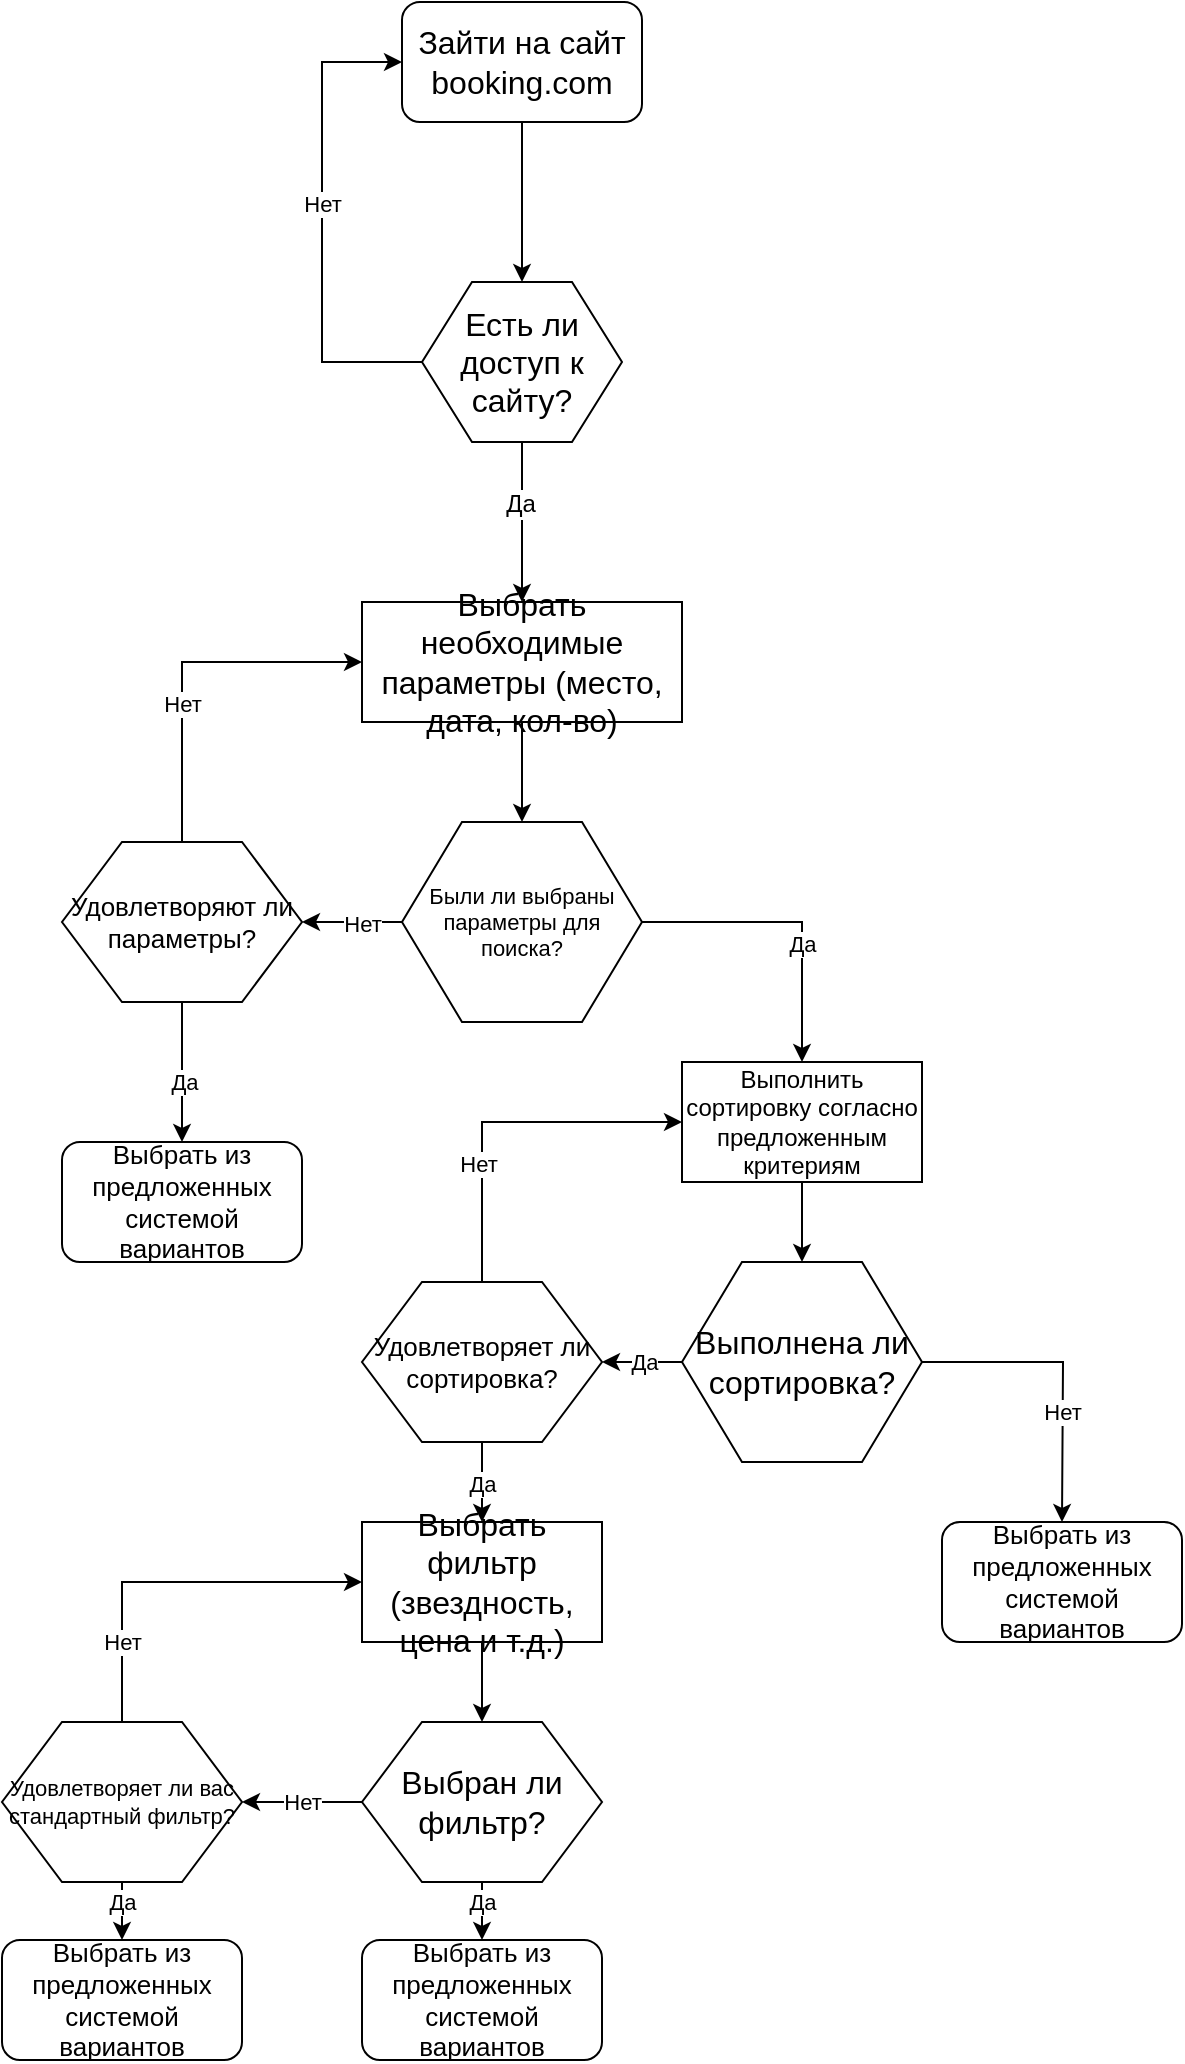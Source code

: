 
<mxfile version="12.7.8" type="device"><diagram id="CUYjsnpfsh0Qy_8dl6Cf" name="Page-1"><mxGraphModel dx="1616" dy="916" grid="1" gridSize="10" guides="1" tooltips="1" connect="1" arrows="1" fold="1" page="1" pageScale="1" pageWidth="827" pageHeight="1169" math="0" shadow="0"><root><mxCell id="0"/><mxCell id="1" parent="0"/><mxCell id="UfykjnvfkmDu8E0ChJ6e-3" value="" style="edgeStyle=orthogonalEdgeStyle;rounded=0;orthogonalLoop=1;jettySize=auto;html=1;" edge="1" parent="1" source="UfykjnvfkmDu8E0ChJ6e-1"><mxGeometry relative="1" as="geometry"><mxPoint x="400" y="190" as="targetPoint"/></mxGeometry></mxCell><mxCell id="UfykjnvfkmDu8E0ChJ6e-1" value="&lt;span lang=&quot;RU&quot; style=&quot;font-size: 12.0pt ; font-family: &amp;#34;isocpeur&amp;#34; , sans-serif&quot;&gt;Зайти на сайт &lt;/span&gt;&lt;span style=&quot;font-size: 12.0pt ; font-family: &amp;#34;isocpeur&amp;#34; , sans-serif&quot;&gt;booking.com&lt;/span&gt;" style="rounded=1;whiteSpace=wrap;html=1;" vertex="1" parent="1"><mxGeometry x="340" y="50" width="120" height="60" as="geometry"/></mxCell><mxCell id="UfykjnvfkmDu8E0ChJ6e-10" style="edgeStyle=orthogonalEdgeStyle;rounded=0;orthogonalLoop=1;jettySize=auto;html=1;entryX=0.5;entryY=0;entryDx=0;entryDy=0;" edge="1" parent="1" source="UfykjnvfkmDu8E0ChJ6e-5" target="UfykjnvfkmDu8E0ChJ6e-9"><mxGeometry relative="1" as="geometry"/></mxCell><mxCell id="UfykjnvfkmDu8E0ChJ6e-11" value="Да" style="text;html=1;align=center;verticalAlign=middle;resizable=0;points=[];labelBackgroundColor=#ffffff;" vertex="1" connectable="0" parent="UfykjnvfkmDu8E0ChJ6e-10"><mxGeometry x="-0.239" y="-1" relative="1" as="geometry"><mxPoint as="offset"/></mxGeometry></mxCell><mxCell id="UfykjnvfkmDu8E0ChJ6e-73" style="edgeStyle=orthogonalEdgeStyle;rounded=0;orthogonalLoop=1;jettySize=auto;html=1;exitX=0;exitY=0.5;exitDx=0;exitDy=0;entryX=0;entryY=0.5;entryDx=0;entryDy=0;fontSize=11;" edge="1" parent="1" source="UfykjnvfkmDu8E0ChJ6e-5" target="UfykjnvfkmDu8E0ChJ6e-1"><mxGeometry relative="1" as="geometry"><Array as="points"><mxPoint x="300" y="230"/><mxPoint x="300" y="80"/></Array></mxGeometry></mxCell><mxCell id="UfykjnvfkmDu8E0ChJ6e-74" value="Нет" style="text;html=1;align=center;verticalAlign=middle;resizable=0;points=[];labelBackgroundColor=#ffffff;fontSize=11;" vertex="1" connectable="0" parent="UfykjnvfkmDu8E0ChJ6e-73"><mxGeometry x="-0.112" y="-2" relative="1" as="geometry"><mxPoint x="-2" y="-22.94" as="offset"/></mxGeometry></mxCell><mxCell id="UfykjnvfkmDu8E0ChJ6e-5" value="&lt;span lang=&quot;ru&quot; style=&quot;font-size: 12.0pt ; font-family: &amp;#34;isocpeur&amp;#34; , sans-serif&quot;&gt;Есть ли доступ к сайту?&lt;/span&gt;" style="shape=hexagon;perimeter=hexagonPerimeter2;whiteSpace=wrap;html=1;" vertex="1" parent="1"><mxGeometry x="350" y="190" width="100" height="80" as="geometry"/></mxCell><mxCell id="UfykjnvfkmDu8E0ChJ6e-14" style="edgeStyle=orthogonalEdgeStyle;rounded=0;orthogonalLoop=1;jettySize=auto;html=1;entryX=0.5;entryY=0;entryDx=0;entryDy=0;fontSize=11;" edge="1" parent="1" source="UfykjnvfkmDu8E0ChJ6e-9" target="UfykjnvfkmDu8E0ChJ6e-13"><mxGeometry relative="1" as="geometry"/></mxCell><mxCell id="UfykjnvfkmDu8E0ChJ6e-9" value="&lt;span lang=&quot;ru&quot; style=&quot;font-size: 12.0pt ; font-family: &amp;#34;isocpeur&amp;#34; , sans-serif&quot;&gt;Выбрать необходимые параметры (место, дата, кол-во)&lt;/span&gt;" style="rounded=0;whiteSpace=wrap;html=1;" vertex="1" parent="1"><mxGeometry x="320" y="350" width="160" height="60" as="geometry"/></mxCell><mxCell id="UfykjnvfkmDu8E0ChJ6e-19" style="edgeStyle=orthogonalEdgeStyle;rounded=0;orthogonalLoop=1;jettySize=auto;html=1;exitX=1;exitY=0.5;exitDx=0;exitDy=0;entryX=0.5;entryY=0;entryDx=0;entryDy=0;fontSize=11;" edge="1" parent="1" source="UfykjnvfkmDu8E0ChJ6e-13" target="UfykjnvfkmDu8E0ChJ6e-18"><mxGeometry relative="1" as="geometry"/></mxCell><mxCell id="UfykjnvfkmDu8E0ChJ6e-20" value="Да" style="text;html=1;align=center;verticalAlign=middle;resizable=0;points=[];labelBackgroundColor=#ffffff;fontSize=11;" vertex="1" connectable="0" parent="UfykjnvfkmDu8E0ChJ6e-19"><mxGeometry x="0.067" y="-11" relative="1" as="geometry"><mxPoint x="11" y="11" as="offset"/></mxGeometry></mxCell><mxCell id="UfykjnvfkmDu8E0ChJ6e-35" style="edgeStyle=orthogonalEdgeStyle;rounded=0;orthogonalLoop=1;jettySize=auto;html=1;exitX=0;exitY=0.5;exitDx=0;exitDy=0;entryX=1;entryY=0.5;entryDx=0;entryDy=0;fontSize=11;" edge="1" parent="1" source="UfykjnvfkmDu8E0ChJ6e-13"><mxGeometry relative="1" as="geometry"><mxPoint x="290" y="510" as="targetPoint"/></mxGeometry></mxCell><mxCell id="UfykjnvfkmDu8E0ChJ6e-36" value="Нет" style="text;html=1;align=center;verticalAlign=middle;resizable=0;points=[];labelBackgroundColor=#ffffff;fontSize=11;" vertex="1" connectable="0" parent="UfykjnvfkmDu8E0ChJ6e-35"><mxGeometry x="0.307" relative="1" as="geometry"><mxPoint x="12.67" as="offset"/></mxGeometry></mxCell><mxCell id="UfykjnvfkmDu8E0ChJ6e-13" value="&lt;span lang=&quot;ru&quot; style=&quot;font-size: 11px; font-family: isocpeur, sans-serif;&quot;&gt;Были ли выбраны параметры для поиска?&lt;/span&gt;" style="shape=hexagon;perimeter=hexagonPerimeter2;whiteSpace=wrap;html=1;fontSize=11;" vertex="1" parent="1"><mxGeometry x="340" y="460" width="120" height="100" as="geometry"/></mxCell><mxCell id="UfykjnvfkmDu8E0ChJ6e-22" style="edgeStyle=orthogonalEdgeStyle;rounded=0;orthogonalLoop=1;jettySize=auto;html=1;exitX=0.5;exitY=1;exitDx=0;exitDy=0;entryX=0.5;entryY=0;entryDx=0;entryDy=0;fontSize=11;" edge="1" parent="1" source="UfykjnvfkmDu8E0ChJ6e-18" target="UfykjnvfkmDu8E0ChJ6e-21"><mxGeometry relative="1" as="geometry"/></mxCell><mxCell id="UfykjnvfkmDu8E0ChJ6e-18" value="&lt;span lang=&quot;ru&quot; style=&quot;font-size: 12px ; font-family: &amp;#34;isocpeur&amp;#34; , sans-serif&quot;&gt;Выполнить сортировку согласно предложенным критериям&lt;/span&gt;" style="rounded=0;whiteSpace=wrap;html=1;fontSize=11;" vertex="1" parent="1"><mxGeometry x="480" y="580" width="120" height="60" as="geometry"/></mxCell><mxCell id="UfykjnvfkmDu8E0ChJ6e-27" style="edgeStyle=orthogonalEdgeStyle;rounded=0;orthogonalLoop=1;jettySize=auto;html=1;exitX=1;exitY=0.5;exitDx=0;exitDy=0;entryX=0.5;entryY=0;entryDx=0;entryDy=0;fontSize=11;" edge="1" parent="1" source="UfykjnvfkmDu8E0ChJ6e-21"><mxGeometry relative="1" as="geometry"><mxPoint x="670" y="810" as="targetPoint"/></mxGeometry></mxCell><mxCell id="UfykjnvfkmDu8E0ChJ6e-29" value="Нет" style="text;html=1;align=center;verticalAlign=middle;resizable=0;points=[];labelBackgroundColor=#ffffff;fontSize=11;" vertex="1" connectable="0" parent="UfykjnvfkmDu8E0ChJ6e-27"><mxGeometry x="-0.076" y="-25" relative="1" as="geometry"><mxPoint as="offset"/></mxGeometry></mxCell><mxCell id="UfykjnvfkmDu8E0ChJ6e-42" style="edgeStyle=orthogonalEdgeStyle;rounded=0;orthogonalLoop=1;jettySize=auto;html=1;exitX=0;exitY=0.5;exitDx=0;exitDy=0;entryX=1;entryY=0.5;entryDx=0;entryDy=0;fontSize=11;" edge="1" parent="1" source="UfykjnvfkmDu8E0ChJ6e-21" target="UfykjnvfkmDu8E0ChJ6e-41"><mxGeometry relative="1" as="geometry"><Array as="points"><mxPoint x="480" y="730"/><mxPoint x="480" y="730"/></Array></mxGeometry></mxCell><mxCell id="UfykjnvfkmDu8E0ChJ6e-44" value="Да" style="text;html=1;align=center;verticalAlign=middle;resizable=0;points=[];labelBackgroundColor=#ffffff;fontSize=11;" vertex="1" connectable="0" parent="UfykjnvfkmDu8E0ChJ6e-42"><mxGeometry x="-0.708" relative="1" as="geometry"><mxPoint x="-13.33" as="offset"/></mxGeometry></mxCell><mxCell id="UfykjnvfkmDu8E0ChJ6e-21" value="&lt;span lang=&quot;ru&quot; style=&quot;font-size: 12.0pt ; font-family: &amp;#34;isocpeur&amp;#34; , sans-serif&quot;&gt;Выполнена ли сортировка?&lt;/span&gt;" style="shape=hexagon;perimeter=hexagonPerimeter2;whiteSpace=wrap;html=1;fontSize=11;" vertex="1" parent="1"><mxGeometry x="480" y="680" width="120" height="100" as="geometry"/></mxCell><mxCell id="UfykjnvfkmDu8E0ChJ6e-51" style="edgeStyle=orthogonalEdgeStyle;rounded=0;orthogonalLoop=1;jettySize=auto;html=1;exitX=0.5;exitY=1;exitDx=0;exitDy=0;entryX=0.5;entryY=0;entryDx=0;entryDy=0;fontSize=11;" edge="1" parent="1" source="UfykjnvfkmDu8E0ChJ6e-23" target="UfykjnvfkmDu8E0ChJ6e-50"><mxGeometry relative="1" as="geometry"/></mxCell><mxCell id="UfykjnvfkmDu8E0ChJ6e-23" value="&lt;span lang=&quot;ru&quot; style=&quot;font-size: 12.0pt ; font-family: &amp;#34;isocpeur&amp;#34; , sans-serif&quot;&gt;Выбрать фильтр (звездность, цена и т.д.)&lt;/span&gt;" style="rounded=0;whiteSpace=wrap;html=1;fontSize=11;" vertex="1" parent="1"><mxGeometry x="320" y="810" width="120" height="60" as="geometry"/></mxCell><mxCell id="UfykjnvfkmDu8E0ChJ6e-33" style="edgeStyle=orthogonalEdgeStyle;rounded=0;orthogonalLoop=1;jettySize=auto;html=1;exitX=0.5;exitY=1;exitDx=0;exitDy=0;entryX=0.5;entryY=0;entryDx=0;entryDy=0;fontSize=11;" edge="1" parent="1"><mxGeometry relative="1" as="geometry"><mxPoint x="230" y="540" as="sourcePoint"/><mxPoint x="230" y="620" as="targetPoint"/></mxGeometry></mxCell><mxCell id="UfykjnvfkmDu8E0ChJ6e-38" value="Да" style="text;html=1;align=center;verticalAlign=middle;resizable=0;points=[];labelBackgroundColor=#ffffff;fontSize=11;" vertex="1" connectable="0" parent="UfykjnvfkmDu8E0ChJ6e-33"><mxGeometry x="0.239" y="1" relative="1" as="geometry"><mxPoint as="offset"/></mxGeometry></mxCell><mxCell id="UfykjnvfkmDu8E0ChJ6e-39" style="edgeStyle=orthogonalEdgeStyle;rounded=0;orthogonalLoop=1;jettySize=auto;html=1;exitX=0.5;exitY=0;exitDx=0;exitDy=0;entryX=0;entryY=0.5;entryDx=0;entryDy=0;fontSize=11;" edge="1" parent="1" source="UfykjnvfkmDu8E0ChJ6e-37" target="UfykjnvfkmDu8E0ChJ6e-9"><mxGeometry relative="1" as="geometry"/></mxCell><mxCell id="UfykjnvfkmDu8E0ChJ6e-40" value="Нет" style="text;html=1;align=center;verticalAlign=middle;resizable=0;points=[];labelBackgroundColor=#ffffff;fontSize=11;" vertex="1" connectable="0" parent="UfykjnvfkmDu8E0ChJ6e-39"><mxGeometry x="-0.227" relative="1" as="geometry"><mxPoint as="offset"/></mxGeometry></mxCell><mxCell id="UfykjnvfkmDu8E0ChJ6e-37" value="&lt;span lang=&quot;ru&quot; style=&quot;font-size: 13px ; font-family: &amp;#34;isocpeur&amp;#34; , sans-serif&quot;&gt;Удовлетворяют ли параметры?&lt;/span&gt;" style="shape=hexagon;perimeter=hexagonPerimeter2;whiteSpace=wrap;html=1;fontSize=11;" vertex="1" parent="1"><mxGeometry x="170" y="470" width="120" height="80" as="geometry"/></mxCell><mxCell id="UfykjnvfkmDu8E0ChJ6e-45" style="edgeStyle=orthogonalEdgeStyle;rounded=0;orthogonalLoop=1;jettySize=auto;html=1;exitX=0.5;exitY=0;exitDx=0;exitDy=0;entryX=0;entryY=0.5;entryDx=0;entryDy=0;fontSize=11;" edge="1" parent="1" source="UfykjnvfkmDu8E0ChJ6e-41" target="UfykjnvfkmDu8E0ChJ6e-18"><mxGeometry relative="1" as="geometry"/></mxCell><mxCell id="UfykjnvfkmDu8E0ChJ6e-46" value="Нет" style="text;html=1;align=center;verticalAlign=middle;resizable=0;points=[];labelBackgroundColor=#ffffff;fontSize=11;" vertex="1" connectable="0" parent="UfykjnvfkmDu8E0ChJ6e-45"><mxGeometry x="-0.347" y="2" relative="1" as="geometry"><mxPoint as="offset"/></mxGeometry></mxCell><mxCell id="UfykjnvfkmDu8E0ChJ6e-47" style="edgeStyle=orthogonalEdgeStyle;rounded=0;orthogonalLoop=1;jettySize=auto;html=1;exitX=0.5;exitY=1;exitDx=0;exitDy=0;entryX=0.5;entryY=0;entryDx=0;entryDy=0;fontSize=11;" edge="1" parent="1" source="UfykjnvfkmDu8E0ChJ6e-41" target="UfykjnvfkmDu8E0ChJ6e-23"><mxGeometry relative="1" as="geometry"/></mxCell><mxCell id="UfykjnvfkmDu8E0ChJ6e-48" value="Да" style="text;html=1;align=center;verticalAlign=middle;resizable=0;points=[];labelBackgroundColor=#ffffff;fontSize=11;" vertex="1" connectable="0" parent="UfykjnvfkmDu8E0ChJ6e-47"><mxGeometry x="0.242" relative="1" as="geometry"><mxPoint y="-4.72" as="offset"/></mxGeometry></mxCell><mxCell id="UfykjnvfkmDu8E0ChJ6e-41" value="&lt;span lang=&quot;ru&quot; style=&quot;font-size: 13px ; font-family: &amp;#34;isocpeur&amp;#34; , sans-serif&quot;&gt;Удовлетворяет ли сортировка?&lt;/span&gt;" style="shape=hexagon;perimeter=hexagonPerimeter2;whiteSpace=wrap;html=1;fontSize=11;" vertex="1" parent="1"><mxGeometry x="320" y="690" width="120" height="80" as="geometry"/></mxCell><mxCell id="UfykjnvfkmDu8E0ChJ6e-56" style="edgeStyle=orthogonalEdgeStyle;rounded=0;orthogonalLoop=1;jettySize=auto;html=1;exitX=0;exitY=0.5;exitDx=0;exitDy=0;entryX=1;entryY=0.5;entryDx=0;entryDy=0;fontSize=11;" edge="1" parent="1" source="UfykjnvfkmDu8E0ChJ6e-50" target="UfykjnvfkmDu8E0ChJ6e-54"><mxGeometry relative="1" as="geometry"/></mxCell><mxCell id="UfykjnvfkmDu8E0ChJ6e-58" value="Нет" style="text;html=1;align=center;verticalAlign=middle;resizable=0;points=[];labelBackgroundColor=#ffffff;fontSize=11;" vertex="1" connectable="0" parent="UfykjnvfkmDu8E0ChJ6e-56"><mxGeometry x="0.292" relative="1" as="geometry"><mxPoint x="8.57" as="offset"/></mxGeometry></mxCell><mxCell id="UfykjnvfkmDu8E0ChJ6e-67" style="edgeStyle=orthogonalEdgeStyle;rounded=0;orthogonalLoop=1;jettySize=auto;html=1;exitX=0.5;exitY=1;exitDx=0;exitDy=0;entryX=0.5;entryY=0;entryDx=0;entryDy=0;fontSize=11;" edge="1" parent="1" source="UfykjnvfkmDu8E0ChJ6e-50"><mxGeometry relative="1" as="geometry"><mxPoint x="380" y="1019" as="targetPoint"/></mxGeometry></mxCell><mxCell id="UfykjnvfkmDu8E0ChJ6e-68" value="Да" style="text;html=1;align=center;verticalAlign=middle;resizable=0;points=[];labelBackgroundColor=#ffffff;fontSize=11;" vertex="1" connectable="0" parent="UfykjnvfkmDu8E0ChJ6e-67"><mxGeometry x="0.29" relative="1" as="geometry"><mxPoint y="-8.64" as="offset"/></mxGeometry></mxCell><mxCell id="UfykjnvfkmDu8E0ChJ6e-50" value="&lt;span lang=&quot;ru&quot; style=&quot;font-size: 12.0pt ; font-family: &amp;#34;isocpeur&amp;#34; , sans-serif&quot;&gt;Выбран ли фильтр?&lt;/span&gt;" style="shape=hexagon;perimeter=hexagonPerimeter2;whiteSpace=wrap;html=1;fontSize=11;" vertex="1" parent="1"><mxGeometry x="320" y="910" width="120" height="80" as="geometry"/></mxCell><mxCell id="UfykjnvfkmDu8E0ChJ6e-59" style="edgeStyle=orthogonalEdgeStyle;rounded=0;orthogonalLoop=1;jettySize=auto;html=1;exitX=0.5;exitY=0;exitDx=0;exitDy=0;entryX=0;entryY=0.5;entryDx=0;entryDy=0;fontSize=11;" edge="1" parent="1" source="UfykjnvfkmDu8E0ChJ6e-54" target="UfykjnvfkmDu8E0ChJ6e-23"><mxGeometry relative="1" as="geometry"/></mxCell><mxCell id="UfykjnvfkmDu8E0ChJ6e-61" value="Нет" style="text;html=1;align=center;verticalAlign=middle;resizable=0;points=[];labelBackgroundColor=#ffffff;fontSize=11;" vertex="1" connectable="0" parent="UfykjnvfkmDu8E0ChJ6e-59"><mxGeometry x="-0.727" y="1" relative="1" as="geometry"><mxPoint x="1" y="-13.79" as="offset"/></mxGeometry></mxCell><mxCell id="UfykjnvfkmDu8E0ChJ6e-63" style="edgeStyle=orthogonalEdgeStyle;rounded=0;orthogonalLoop=1;jettySize=auto;html=1;exitX=0.5;exitY=1;exitDx=0;exitDy=0;entryX=0.5;entryY=0;entryDx=0;entryDy=0;fontSize=11;" edge="1" parent="1" source="UfykjnvfkmDu8E0ChJ6e-54"><mxGeometry relative="1" as="geometry"><mxPoint x="200" y="1019" as="targetPoint"/></mxGeometry></mxCell><mxCell id="UfykjnvfkmDu8E0ChJ6e-64" value="Да" style="text;html=1;align=center;verticalAlign=middle;resizable=0;points=[];labelBackgroundColor=#ffffff;fontSize=11;" vertex="1" connectable="0" parent="UfykjnvfkmDu8E0ChJ6e-63"><mxGeometry x="0.255" relative="1" as="geometry"><mxPoint y="-8.23" as="offset"/></mxGeometry></mxCell><mxCell id="UfykjnvfkmDu8E0ChJ6e-54" value="&lt;span lang=&quot;ru&quot; style=&quot;font-family: &amp;#34;isocpeur&amp;#34; , sans-serif&quot;&gt;Удовлетворяет ли вас стандартный фильтр?&lt;/span&gt;" style="shape=hexagon;perimeter=hexagonPerimeter2;whiteSpace=wrap;html=1;fontSize=11;" vertex="1" parent="1"><mxGeometry x="140" y="910" width="120" height="80" as="geometry"/></mxCell><mxCell id="UfykjnvfkmDu8E0ChJ6e-69" value="&lt;span lang=&quot;ru&quot; style=&quot;font-size: 13px ; font-family: &amp;#34;isocpeur&amp;#34; , sans-serif&quot;&gt;Выбрать из предложенных системой вариантов&lt;/span&gt;" style="rounded=1;whiteSpace=wrap;html=1;fontSize=11;" vertex="1" parent="1"><mxGeometry x="170" y="620" width="120" height="60" as="geometry"/></mxCell><mxCell id="UfykjnvfkmDu8E0ChJ6e-70" value="&lt;span lang=&quot;ru&quot; style=&quot;font-size: 13px ; font-family: &amp;#34;isocpeur&amp;#34; , sans-serif&quot;&gt;Выбрать из предложенных системой вариантов&lt;/span&gt;" style="rounded=1;whiteSpace=wrap;html=1;fontSize=11;" vertex="1" parent="1"><mxGeometry x="610" y="810" width="120" height="60" as="geometry"/></mxCell><mxCell id="UfykjnvfkmDu8E0ChJ6e-71" value="&lt;span lang=&quot;ru&quot; style=&quot;font-size: 13px ; font-family: &amp;#34;isocpeur&amp;#34; , sans-serif&quot;&gt;Выбрать из предложенных системой вариантов&lt;/span&gt;" style="rounded=1;whiteSpace=wrap;html=1;fontSize=11;" vertex="1" parent="1"><mxGeometry x="320" y="1019" width="120" height="60" as="geometry"/></mxCell><mxCell id="UfykjnvfkmDu8E0ChJ6e-72" value="&lt;span lang=&quot;ru&quot; style=&quot;font-size: 13px ; font-family: &amp;#34;isocpeur&amp;#34; , sans-serif&quot;&gt;Выбрать из предложенных системой вариантов&lt;/span&gt;" style="rounded=1;whiteSpace=wrap;html=1;fontSize=11;" vertex="1" parent="1"><mxGeometry x="140" y="1019" width="120" height="60" as="geometry"/></mxCell></root></mxGraphModel></diagram></mxfile>